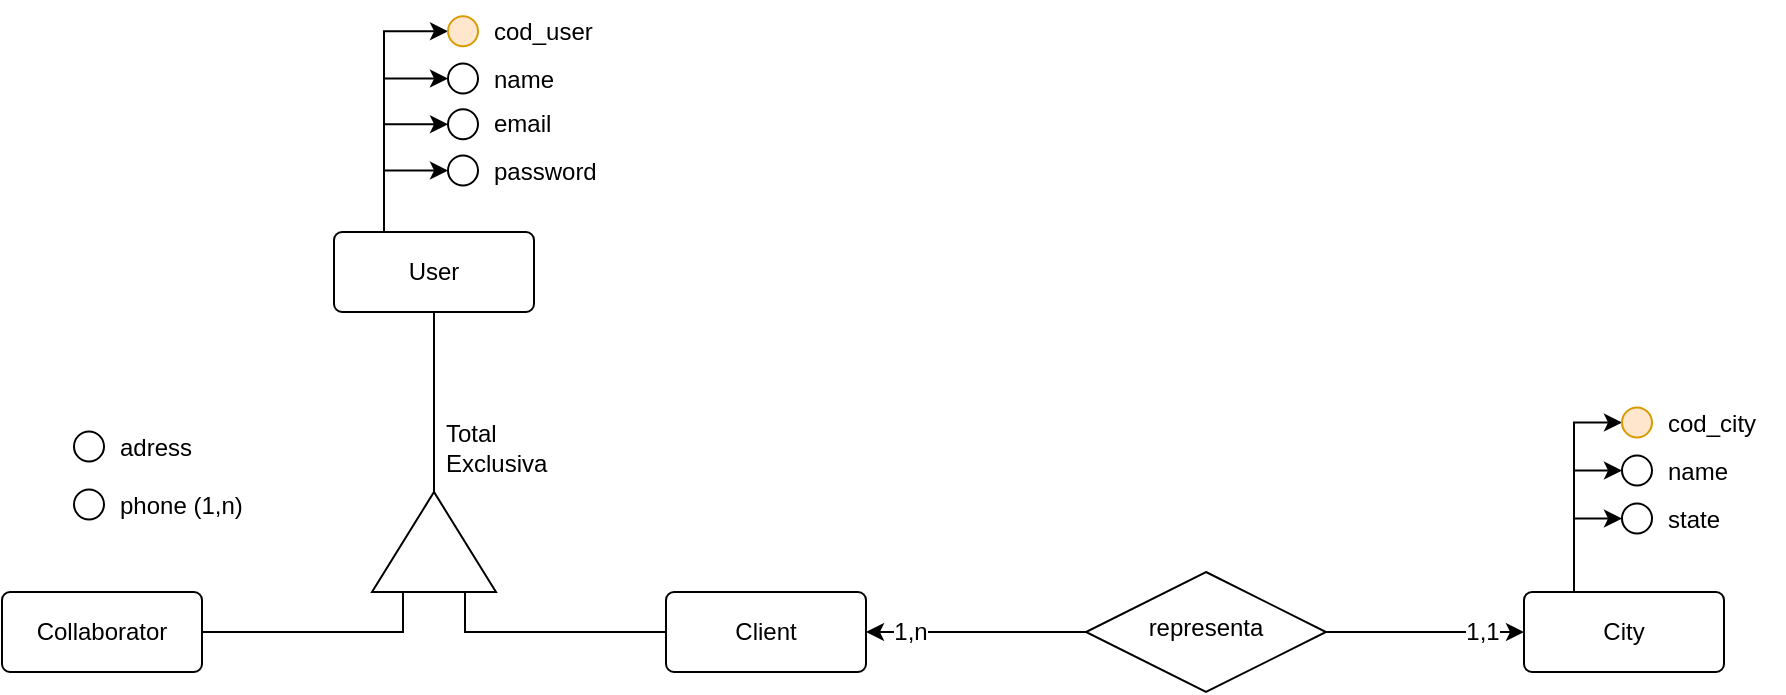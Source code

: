 <mxfile version="24.8.6">
  <diagram name="Conceitual" id="UVcm0t5q0zawl1Y_lu1G">
    <mxGraphModel dx="1108" dy="477" grid="0" gridSize="10" guides="1" tooltips="1" connect="1" arrows="1" fold="1" page="0" pageScale="1" pageWidth="827" pageHeight="1169" math="0" shadow="0">
      <root>
        <mxCell id="0" />
        <mxCell id="1" parent="0" />
        <mxCell id="5_HxMbFPaWOKjtBeGpZW-6" style="edgeStyle=orthogonalEdgeStyle;rounded=0;orthogonalLoop=1;jettySize=auto;html=1;exitX=0.25;exitY=0;exitDx=0;exitDy=0;entryX=0;entryY=0.5;entryDx=0;entryDy=0;" edge="1" parent="1" source="JM5vTSX4oToS7vd7pS_0-1" target="5_HxMbFPaWOKjtBeGpZW-4">
          <mxGeometry relative="1" as="geometry" />
        </mxCell>
        <mxCell id="5_HxMbFPaWOKjtBeGpZW-18" style="edgeStyle=orthogonalEdgeStyle;rounded=0;orthogonalLoop=1;jettySize=auto;html=1;exitX=0.25;exitY=0;exitDx=0;exitDy=0;entryX=0;entryY=0.5;entryDx=0;entryDy=0;fontFamily=Helvetica;fontSize=12;fontColor=default;" edge="1" parent="1" source="JM5vTSX4oToS7vd7pS_0-1" target="5_HxMbFPaWOKjtBeGpZW-10">
          <mxGeometry relative="1" as="geometry" />
        </mxCell>
        <mxCell id="5_HxMbFPaWOKjtBeGpZW-20" style="edgeStyle=orthogonalEdgeStyle;rounded=0;orthogonalLoop=1;jettySize=auto;html=1;exitX=0.25;exitY=0;exitDx=0;exitDy=0;entryX=0;entryY=0.5;entryDx=0;entryDy=0;fontFamily=Helvetica;fontSize=12;fontColor=default;" edge="1" parent="1" source="JM5vTSX4oToS7vd7pS_0-1" target="5_HxMbFPaWOKjtBeGpZW-13">
          <mxGeometry relative="1" as="geometry" />
        </mxCell>
        <mxCell id="5_HxMbFPaWOKjtBeGpZW-21" style="edgeStyle=orthogonalEdgeStyle;rounded=0;orthogonalLoop=1;jettySize=auto;html=1;exitX=0.25;exitY=0;exitDx=0;exitDy=0;entryX=0;entryY=0.5;entryDx=0;entryDy=0;fontFamily=Helvetica;fontSize=12;fontColor=default;" edge="1" parent="1" source="JM5vTSX4oToS7vd7pS_0-1" target="5_HxMbFPaWOKjtBeGpZW-16">
          <mxGeometry relative="1" as="geometry" />
        </mxCell>
        <mxCell id="5_HxMbFPaWOKjtBeGpZW-24" style="edgeStyle=orthogonalEdgeStyle;rounded=0;orthogonalLoop=1;jettySize=auto;html=1;exitX=0.5;exitY=1;exitDx=0;exitDy=0;entryX=1;entryY=0.5;entryDx=0;entryDy=0;fontFamily=Helvetica;fontSize=12;fontColor=default;endArrow=none;endFill=0;" edge="1" parent="1" source="JM5vTSX4oToS7vd7pS_0-1" target="5_HxMbFPaWOKjtBeGpZW-23">
          <mxGeometry relative="1" as="geometry" />
        </mxCell>
        <mxCell id="JM5vTSX4oToS7vd7pS_0-1" value="User" style="rounded=1;arcSize=10;whiteSpace=wrap;html=1;align=center;" parent="1" vertex="1">
          <mxGeometry x="-51" y="115" width="100" height="40" as="geometry" />
        </mxCell>
        <mxCell id="5_HxMbFPaWOKjtBeGpZW-8" value="" style="group" vertex="1" connectable="0" parent="1">
          <mxGeometry x="6" y="-0.5" width="81" height="30.5" as="geometry" />
        </mxCell>
        <mxCell id="5_HxMbFPaWOKjtBeGpZW-4" value="" style="ellipse;whiteSpace=wrap;html=1;aspect=fixed;fillColor=#ffe6cc;strokeColor=#d79b00;" vertex="1" parent="5_HxMbFPaWOKjtBeGpZW-8">
          <mxGeometry y="7.625" width="15" height="15" as="geometry" />
        </mxCell>
        <mxCell id="5_HxMbFPaWOKjtBeGpZW-7" value="cod_user" style="text;html=1;align=left;verticalAlign=middle;whiteSpace=wrap;rounded=0;" vertex="1" parent="5_HxMbFPaWOKjtBeGpZW-8">
          <mxGeometry x="21" width="60" height="30.5" as="geometry" />
        </mxCell>
        <mxCell id="5_HxMbFPaWOKjtBeGpZW-9" value="" style="group" vertex="1" connectable="0" parent="1">
          <mxGeometry x="6" y="23" width="81" height="31" as="geometry" />
        </mxCell>
        <mxCell id="5_HxMbFPaWOKjtBeGpZW-10" value="" style="ellipse;whiteSpace=wrap;html=1;aspect=fixed;" vertex="1" parent="5_HxMbFPaWOKjtBeGpZW-9">
          <mxGeometry y="7.75" width="15" height="15" as="geometry" />
        </mxCell>
        <mxCell id="5_HxMbFPaWOKjtBeGpZW-11" value="name" style="text;html=1;align=left;verticalAlign=middle;whiteSpace=wrap;rounded=0;" vertex="1" parent="5_HxMbFPaWOKjtBeGpZW-9">
          <mxGeometry x="21" width="60" height="31" as="geometry" />
        </mxCell>
        <mxCell id="5_HxMbFPaWOKjtBeGpZW-12" value="" style="group" vertex="1" connectable="0" parent="1">
          <mxGeometry x="6" y="46" width="81" height="30.5" as="geometry" />
        </mxCell>
        <mxCell id="5_HxMbFPaWOKjtBeGpZW-13" value="" style="ellipse;whiteSpace=wrap;html=1;aspect=fixed;" vertex="1" parent="5_HxMbFPaWOKjtBeGpZW-12">
          <mxGeometry y="7.625" width="15" height="15" as="geometry" />
        </mxCell>
        <mxCell id="5_HxMbFPaWOKjtBeGpZW-14" value="email" style="text;html=1;align=left;verticalAlign=middle;whiteSpace=wrap;rounded=0;" vertex="1" parent="5_HxMbFPaWOKjtBeGpZW-12">
          <mxGeometry x="21" width="60" height="30.5" as="geometry" />
        </mxCell>
        <mxCell id="5_HxMbFPaWOKjtBeGpZW-15" value="" style="group" vertex="1" connectable="0" parent="1">
          <mxGeometry x="6" y="69" width="81" height="31" as="geometry" />
        </mxCell>
        <mxCell id="5_HxMbFPaWOKjtBeGpZW-16" value="" style="ellipse;whiteSpace=wrap;html=1;aspect=fixed;" vertex="1" parent="5_HxMbFPaWOKjtBeGpZW-15">
          <mxGeometry y="7.75" width="15" height="15" as="geometry" />
        </mxCell>
        <mxCell id="5_HxMbFPaWOKjtBeGpZW-17" value="password" style="text;html=1;align=left;verticalAlign=middle;whiteSpace=wrap;rounded=0;" vertex="1" parent="5_HxMbFPaWOKjtBeGpZW-15">
          <mxGeometry x="21" width="60" height="31" as="geometry" />
        </mxCell>
        <mxCell id="5_HxMbFPaWOKjtBeGpZW-26" style="edgeStyle=orthogonalEdgeStyle;rounded=0;orthogonalLoop=1;jettySize=auto;html=1;exitX=0;exitY=0.25;exitDx=0;exitDy=0;entryX=1;entryY=0.5;entryDx=0;entryDy=0;fontFamily=Helvetica;fontSize=12;fontColor=default;endArrow=none;endFill=0;" edge="1" parent="1" source="5_HxMbFPaWOKjtBeGpZW-23" target="5_HxMbFPaWOKjtBeGpZW-25">
          <mxGeometry relative="1" as="geometry" />
        </mxCell>
        <mxCell id="5_HxMbFPaWOKjtBeGpZW-28" style="edgeStyle=orthogonalEdgeStyle;rounded=0;orthogonalLoop=1;jettySize=auto;html=1;exitX=0;exitY=0.75;exitDx=0;exitDy=0;entryX=0;entryY=0.5;entryDx=0;entryDy=0;fontFamily=Helvetica;fontSize=12;fontColor=default;endArrow=none;endFill=0;" edge="1" parent="1" source="5_HxMbFPaWOKjtBeGpZW-23" target="5_HxMbFPaWOKjtBeGpZW-27">
          <mxGeometry relative="1" as="geometry" />
        </mxCell>
        <mxCell id="5_HxMbFPaWOKjtBeGpZW-23" value="" style="triangle;whiteSpace=wrap;html=1;pointerEvents=0;align=center;verticalAlign=top;fontFamily=Helvetica;fontSize=12;fontColor=default;fillColor=none;gradientColor=none;direction=north;" vertex="1" parent="1">
          <mxGeometry x="-32" y="245" width="62" height="50" as="geometry" />
        </mxCell>
        <mxCell id="5_HxMbFPaWOKjtBeGpZW-25" value="Collaborator" style="rounded=1;arcSize=10;whiteSpace=wrap;html=1;align=center;" vertex="1" parent="1">
          <mxGeometry x="-217" y="295" width="100" height="40" as="geometry" />
        </mxCell>
        <mxCell id="5_HxMbFPaWOKjtBeGpZW-27" value="Client" style="rounded=1;arcSize=10;whiteSpace=wrap;html=1;align=center;" vertex="1" parent="1">
          <mxGeometry x="115" y="295" width="100" height="40" as="geometry" />
        </mxCell>
        <mxCell id="5_HxMbFPaWOKjtBeGpZW-39" value="" style="group" vertex="1" connectable="0" parent="1">
          <mxGeometry x="-181" y="207" width="81" height="31" as="geometry" />
        </mxCell>
        <mxCell id="5_HxMbFPaWOKjtBeGpZW-40" value="" style="ellipse;whiteSpace=wrap;html=1;aspect=fixed;" vertex="1" parent="5_HxMbFPaWOKjtBeGpZW-39">
          <mxGeometry y="7.75" width="15" height="15" as="geometry" />
        </mxCell>
        <mxCell id="5_HxMbFPaWOKjtBeGpZW-41" value="adress" style="text;html=1;align=left;verticalAlign=middle;whiteSpace=wrap;rounded=0;" vertex="1" parent="5_HxMbFPaWOKjtBeGpZW-39">
          <mxGeometry x="21" width="60" height="31" as="geometry" />
        </mxCell>
        <mxCell id="5_HxMbFPaWOKjtBeGpZW-58" style="edgeStyle=orthogonalEdgeStyle;rounded=0;orthogonalLoop=1;jettySize=auto;html=1;exitX=0.25;exitY=0;exitDx=0;exitDy=0;entryX=0;entryY=0.5;entryDx=0;entryDy=0;fontFamily=Helvetica;fontSize=12;fontColor=default;" edge="1" parent="1" source="5_HxMbFPaWOKjtBeGpZW-45" target="5_HxMbFPaWOKjtBeGpZW-48">
          <mxGeometry relative="1" as="geometry" />
        </mxCell>
        <mxCell id="5_HxMbFPaWOKjtBeGpZW-59" style="edgeStyle=orthogonalEdgeStyle;rounded=0;orthogonalLoop=1;jettySize=auto;html=1;exitX=0.25;exitY=0;exitDx=0;exitDy=0;entryX=0;entryY=0.5;entryDx=0;entryDy=0;fontFamily=Helvetica;fontSize=12;fontColor=default;" edge="1" parent="1" source="5_HxMbFPaWOKjtBeGpZW-45" target="5_HxMbFPaWOKjtBeGpZW-52">
          <mxGeometry relative="1" as="geometry" />
        </mxCell>
        <mxCell id="5_HxMbFPaWOKjtBeGpZW-60" style="edgeStyle=orthogonalEdgeStyle;rounded=0;orthogonalLoop=1;jettySize=auto;html=1;exitX=0.25;exitY=0;exitDx=0;exitDy=0;entryX=0;entryY=0.5;entryDx=0;entryDy=0;fontFamily=Helvetica;fontSize=12;fontColor=default;" edge="1" parent="1" source="5_HxMbFPaWOKjtBeGpZW-45" target="5_HxMbFPaWOKjtBeGpZW-56">
          <mxGeometry relative="1" as="geometry" />
        </mxCell>
        <mxCell id="5_HxMbFPaWOKjtBeGpZW-45" value="City" style="rounded=1;arcSize=10;whiteSpace=wrap;html=1;align=center;" vertex="1" parent="1">
          <mxGeometry x="544" y="295" width="100" height="40" as="geometry" />
        </mxCell>
        <mxCell id="5_HxMbFPaWOKjtBeGpZW-47" value="" style="group" vertex="1" connectable="0" parent="1">
          <mxGeometry x="593" y="195" width="81" height="31" as="geometry" />
        </mxCell>
        <mxCell id="5_HxMbFPaWOKjtBeGpZW-48" value="" style="ellipse;whiteSpace=wrap;html=1;aspect=fixed;fillColor=#ffe6cc;strokeColor=#d79b00;" vertex="1" parent="5_HxMbFPaWOKjtBeGpZW-47">
          <mxGeometry y="7.75" width="15" height="15" as="geometry" />
        </mxCell>
        <mxCell id="5_HxMbFPaWOKjtBeGpZW-49" value="cod_city" style="text;html=1;align=left;verticalAlign=middle;whiteSpace=wrap;rounded=0;" vertex="1" parent="5_HxMbFPaWOKjtBeGpZW-47">
          <mxGeometry x="21" width="60" height="31" as="geometry" />
        </mxCell>
        <mxCell id="5_HxMbFPaWOKjtBeGpZW-51" value="" style="group" vertex="1" connectable="0" parent="1">
          <mxGeometry x="593" y="219" width="81" height="31" as="geometry" />
        </mxCell>
        <mxCell id="5_HxMbFPaWOKjtBeGpZW-52" value="" style="ellipse;whiteSpace=wrap;html=1;aspect=fixed;" vertex="1" parent="5_HxMbFPaWOKjtBeGpZW-51">
          <mxGeometry y="7.75" width="15" height="15" as="geometry" />
        </mxCell>
        <mxCell id="5_HxMbFPaWOKjtBeGpZW-53" value="name" style="text;html=1;align=left;verticalAlign=middle;whiteSpace=wrap;rounded=0;" vertex="1" parent="5_HxMbFPaWOKjtBeGpZW-51">
          <mxGeometry x="21" width="60" height="31" as="geometry" />
        </mxCell>
        <mxCell id="5_HxMbFPaWOKjtBeGpZW-55" value="" style="group" vertex="1" connectable="0" parent="1">
          <mxGeometry x="593" y="243" width="81" height="31" as="geometry" />
        </mxCell>
        <mxCell id="5_HxMbFPaWOKjtBeGpZW-56" value="" style="ellipse;whiteSpace=wrap;html=1;aspect=fixed;" vertex="1" parent="5_HxMbFPaWOKjtBeGpZW-55">
          <mxGeometry y="7.75" width="15" height="15" as="geometry" />
        </mxCell>
        <mxCell id="5_HxMbFPaWOKjtBeGpZW-57" value="state" style="text;html=1;align=left;verticalAlign=middle;whiteSpace=wrap;rounded=0;" vertex="1" parent="5_HxMbFPaWOKjtBeGpZW-55">
          <mxGeometry x="21" width="60" height="31" as="geometry" />
        </mxCell>
        <mxCell id="5_HxMbFPaWOKjtBeGpZW-63" style="edgeStyle=orthogonalEdgeStyle;rounded=0;orthogonalLoop=1;jettySize=auto;html=1;exitX=1;exitY=0.5;exitDx=0;exitDy=0;entryX=0;entryY=0.5;entryDx=0;entryDy=0;fontFamily=Helvetica;fontSize=12;fontColor=default;" edge="1" parent="1" source="5_HxMbFPaWOKjtBeGpZW-62" target="5_HxMbFPaWOKjtBeGpZW-45">
          <mxGeometry relative="1" as="geometry">
            <Array as="points">
              <mxPoint x="522" y="315" />
              <mxPoint x="522" y="315" />
            </Array>
          </mxGeometry>
        </mxCell>
        <mxCell id="5_HxMbFPaWOKjtBeGpZW-66" value="1,1" style="edgeLabel;html=1;align=center;verticalAlign=middle;resizable=0;points=[];pointerEvents=0;fontFamily=Helvetica;fontSize=12;fontColor=default;fillColor=none;gradientColor=none;" vertex="1" connectable="0" parent="5_HxMbFPaWOKjtBeGpZW-63">
          <mxGeometry x="0.716" relative="1" as="geometry">
            <mxPoint x="-7" as="offset" />
          </mxGeometry>
        </mxCell>
        <mxCell id="5_HxMbFPaWOKjtBeGpZW-64" style="edgeStyle=orthogonalEdgeStyle;rounded=0;orthogonalLoop=1;jettySize=auto;html=1;exitX=0;exitY=0.5;exitDx=0;exitDy=0;fontFamily=Helvetica;fontSize=12;fontColor=default;" edge="1" parent="1" source="5_HxMbFPaWOKjtBeGpZW-62" target="5_HxMbFPaWOKjtBeGpZW-27">
          <mxGeometry relative="1" as="geometry" />
        </mxCell>
        <mxCell id="5_HxMbFPaWOKjtBeGpZW-65" value="1,n" style="edgeLabel;html=1;align=center;verticalAlign=middle;resizable=0;points=[];pointerEvents=0;fontFamily=Helvetica;fontSize=12;fontColor=default;fillColor=none;gradientColor=none;" vertex="1" connectable="0" parent="5_HxMbFPaWOKjtBeGpZW-64">
          <mxGeometry x="0.653" relative="1" as="geometry">
            <mxPoint x="3" as="offset" />
          </mxGeometry>
        </mxCell>
        <mxCell id="5_HxMbFPaWOKjtBeGpZW-62" value="&lt;div&gt;&lt;br&gt;&lt;/div&gt;representa" style="shape=rhombus;perimeter=rhombusPerimeter;whiteSpace=wrap;html=1;align=center;pointerEvents=0;verticalAlign=top;fontFamily=Helvetica;fontSize=12;fontColor=default;fillColor=none;gradientColor=none;" vertex="1" parent="1">
          <mxGeometry x="325" y="285" width="120" height="60" as="geometry" />
        </mxCell>
        <mxCell id="5_HxMbFPaWOKjtBeGpZW-67" value="Total&amp;nbsp;&lt;div&gt;Exclusiva&lt;/div&gt;" style="text;html=1;align=left;verticalAlign=middle;resizable=0;points=[];autosize=1;strokeColor=none;fillColor=none;fontFamily=Helvetica;fontSize=12;fontColor=default;" vertex="1" parent="1">
          <mxGeometry x="3" y="202.5" width="69" height="40" as="geometry" />
        </mxCell>
        <mxCell id="5_HxMbFPaWOKjtBeGpZW-68" value="" style="group" vertex="1" connectable="0" parent="1">
          <mxGeometry x="-181" y="236" width="93" height="31" as="geometry" />
        </mxCell>
        <mxCell id="5_HxMbFPaWOKjtBeGpZW-69" value="" style="ellipse;whiteSpace=wrap;html=1;aspect=fixed;" vertex="1" parent="5_HxMbFPaWOKjtBeGpZW-68">
          <mxGeometry y="7.75" width="15" height="15" as="geometry" />
        </mxCell>
        <mxCell id="5_HxMbFPaWOKjtBeGpZW-70" value="phone (1,n)" style="text;html=1;align=left;verticalAlign=middle;whiteSpace=wrap;rounded=0;" vertex="1" parent="5_HxMbFPaWOKjtBeGpZW-68">
          <mxGeometry x="21" width="72" height="31" as="geometry" />
        </mxCell>
      </root>
    </mxGraphModel>
  </diagram>
</mxfile>
